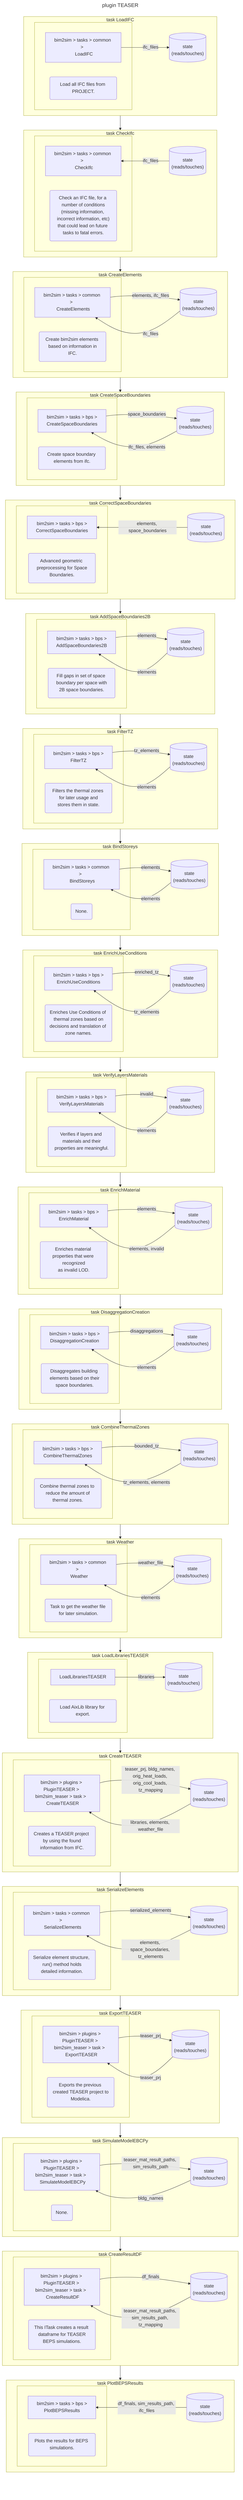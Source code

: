 ---
title: plugin TEASER
---
flowchart TB
    
subgraph taskLoadIFC["task LoadIFC"]
 subgraph "" 

  tLoadIFC["bim2sim > tasks > common >  
 LoadIFC"]
  extLoadIFC(" Load all IFC files from PROJECT. " )
 end

stateLoadIFC[("state
 (reads/touches)")]
    
tLoadIFC -- ifc_files --> stateLoadIFC

end
    
subgraph taskCheckIfc["task CheckIfc"]
 subgraph "" 

  tCheckIfc["bim2sim > tasks > common >  
 CheckIfc"]
  extCheckIfc("  Check an IFC file, for a number of conditions
(missing information, incorrect information, etc)
that could lead on future tasks to fatal errors. " )
 end

stateCheckIfc[("state
 (reads/touches)")]
    
stateCheckIfc -- ifc_files --> tCheckIfc
direction RL
end
    
subgraph taskCreateElements["task CreateElements"]
 subgraph "" 

  tCreateElements["bim2sim > tasks > common >  
 CreateElements"]
  extCreateElements(" Create bim2sim elements based on information in
IFC. " )
 end

stateCreateElements[("state
 (reads/touches)")]
    
stateCreateElements -- ifc_files --> tCreateElements

tCreateElements -- elements, ifc_files --> stateCreateElements

end
    
subgraph taskCreateSpaceBoundaries["task CreateSpaceBoundaries"]
 subgraph "" 

  tCreateSpaceBoundaries["bim2sim > tasks > bps >  
 CreateSpaceBoundaries"]
  extCreateSpaceBoundaries(" Create space boundary elements from ifc. " )
 end

stateCreateSpaceBoundaries[("state
 (reads/touches)")]
    
stateCreateSpaceBoundaries -- ifc_files, elements --> tCreateSpaceBoundaries

tCreateSpaceBoundaries -- space_boundaries --> stateCreateSpaceBoundaries

end
    
subgraph taskCorrectSpaceBoundaries["task CorrectSpaceBoundaries"]
 subgraph "" 

  tCorrectSpaceBoundaries["bim2sim > tasks > bps >  
 CorrectSpaceBoundaries"]
  extCorrectSpaceBoundaries(" Advanced geometric preprocessing for Space
Boundaries. " )
 end

stateCorrectSpaceBoundaries[("state
 (reads/touches)")]
    
stateCorrectSpaceBoundaries -- elements, space_boundaries --> tCorrectSpaceBoundaries
direction RL
end
    
subgraph taskAddSpaceBoundaries2B["task AddSpaceBoundaries2B"]
 subgraph "" 

  tAddSpaceBoundaries2B["bim2sim > tasks > bps >  
 AddSpaceBoundaries2B"]
  extAddSpaceBoundaries2B(" Fill gaps in set of space boundary per space with
2B space boundaries. " )
 end

stateAddSpaceBoundaries2B[("state
 (reads/touches)")]
    
stateAddSpaceBoundaries2B -- elements --> tAddSpaceBoundaries2B

tAddSpaceBoundaries2B -- elements --> stateAddSpaceBoundaries2B

end
    
subgraph taskFilterTZ["task FilterTZ"]
 subgraph "" 

  tFilterTZ["bim2sim > tasks > bps >  
 FilterTZ"]
  extFilterTZ(" Filters the thermal zones for later usage and
stores them in state. " )
 end

stateFilterTZ[("state
 (reads/touches)")]
    
stateFilterTZ -- elements --> tFilterTZ

tFilterTZ -- tz_elements --> stateFilterTZ

end
    
subgraph taskBindStoreys["task BindStoreys"]
 subgraph "" 

  tBindStoreys["bim2sim > tasks > common >  
 BindStoreys"]
  extBindStoreys(" None. " )
 end

stateBindStoreys[("state
 (reads/touches)")]
    
stateBindStoreys -- elements --> tBindStoreys

tBindStoreys -- elements --> stateBindStoreys

end
    
subgraph taskEnrichUseConditions["task EnrichUseConditions"]
 subgraph "" 

  tEnrichUseConditions["bim2sim > tasks > bps >  
 EnrichUseConditions"]
  extEnrichUseConditions(" Enriches Use Conditions of thermal zones based on
decisions and translation of zone names. " )
 end

stateEnrichUseConditions[("state
 (reads/touches)")]
    
stateEnrichUseConditions -- tz_elements --> tEnrichUseConditions

tEnrichUseConditions -- enriched_tz --> stateEnrichUseConditions

end
    
subgraph taskVerifyLayersMaterials["task VerifyLayersMaterials"]
 subgraph "" 

  tVerifyLayersMaterials["bim2sim > tasks > bps >  
 VerifyLayersMaterials"]
  extVerifyLayersMaterials(" Verifies if layers and materials and their
properties are meaningful. " )
 end

stateVerifyLayersMaterials[("state
 (reads/touches)")]
    
stateVerifyLayersMaterials -- elements --> tVerifyLayersMaterials

tVerifyLayersMaterials -- invalid --> stateVerifyLayersMaterials

end
    
subgraph taskEnrichMaterial["task EnrichMaterial"]
 subgraph "" 

  tEnrichMaterial["bim2sim > tasks > bps >  
 EnrichMaterial"]
  extEnrichMaterial(" Enriches material properties that were recognized
as invalid LOD. " )
 end

stateEnrichMaterial[("state
 (reads/touches)")]
    
stateEnrichMaterial -- elements, invalid --> tEnrichMaterial

tEnrichMaterial -- elements --> stateEnrichMaterial

end
    
subgraph taskDisaggregationCreation["task DisaggregationCreation"]
 subgraph "" 

  tDisaggregationCreation["bim2sim > tasks > bps >  
 DisaggregationCreation"]
  extDisaggregationCreation(" Disaggregates building elements based on their
space boundaries. " )
 end

stateDisaggregationCreation[("state
 (reads/touches)")]
    
stateDisaggregationCreation -- elements --> tDisaggregationCreation

tDisaggregationCreation -- disaggregations --> stateDisaggregationCreation

end
    
subgraph taskCombineThermalZones["task CombineThermalZones"]
 subgraph "" 

  tCombineThermalZones["bim2sim > tasks > bps >  
 CombineThermalZones"]
  extCombineThermalZones(" Combine thermal zones to reduce the amount of
thermal zones. " )
 end

stateCombineThermalZones[("state
 (reads/touches)")]
    
stateCombineThermalZones -- tz_elements, elements --> tCombineThermalZones

tCombineThermalZones -- bounded_tz --> stateCombineThermalZones

end
    
subgraph taskWeather["task Weather"]
 subgraph "" 

  tWeather["bim2sim > tasks > common >  
 Weather"]
  extWeather(" Task to get the weather file for later simulation. " )
 end

stateWeather[("state
 (reads/touches)")]
    
stateWeather -- elements --> tWeather

tWeather -- weather_file --> stateWeather

end
    
subgraph taskLoadLibrariesTEASER["task LoadLibrariesTEASER"]
 subgraph "" 

  tLoadLibrariesTEASER[" 
 LoadLibrariesTEASER"]
  extLoadLibrariesTEASER(" Load AixLib library for export. " )
 end

stateLoadLibrariesTEASER[("state
 (reads/touches)")]
    
tLoadLibrariesTEASER -- libraries --> stateLoadLibrariesTEASER

end
    
subgraph taskCreateTEASER["task CreateTEASER"]
 subgraph "" 

  tCreateTEASER["bim2sim > plugins > PluginTEASER > 
bim2sim_teaser > task >  
 CreateTEASER"]
  extCreateTEASER(" Creates a TEASER project by using the found
information from IFC. " )
 end

stateCreateTEASER[("state
 (reads/touches)")]
    
stateCreateTEASER -- libraries, elements, weather_file --> tCreateTEASER

tCreateTEASER -- teaser_prj, bldg_names, orig_heat_loads, orig_cool_loads, tz_mapping --> stateCreateTEASER

end
    
subgraph taskSerializeElements["task SerializeElements"]
 subgraph "" 

  tSerializeElements["bim2sim > tasks > common >  
 SerializeElements"]
  extSerializeElements(" Serialize element structure, run() method holds
detailed information. " )
 end

stateSerializeElements[("state
 (reads/touches)")]
    
stateSerializeElements -- elements, space_boundaries, tz_elements --> tSerializeElements

tSerializeElements -- serialized_elements --> stateSerializeElements

end
    
subgraph taskExportTEASER["task ExportTEASER"]
 subgraph "" 

  tExportTEASER["bim2sim > plugins > PluginTEASER > 
bim2sim_teaser > task >  
 ExportTEASER"]
  extExportTEASER(" Exports the previous created TEASER project to
Modelica. " )
 end

stateExportTEASER[("state
 (reads/touches)")]
    
stateExportTEASER -- teaser_prj --> tExportTEASER

tExportTEASER -- teaser_prj --> stateExportTEASER

end
    
subgraph taskSimulateModelEBCPy["task SimulateModelEBCPy"]
 subgraph "" 

  tSimulateModelEBCPy["bim2sim > plugins > PluginTEASER > 
bim2sim_teaser > task >  
 SimulateModelEBCPy"]
  extSimulateModelEBCPy(" None. " )
 end

stateSimulateModelEBCPy[("state
 (reads/touches)")]
    
stateSimulateModelEBCPy -- bldg_names --> tSimulateModelEBCPy

tSimulateModelEBCPy -- teaser_mat_result_paths, sim_results_path --> stateSimulateModelEBCPy

end
    
subgraph taskCreateResultDF["task CreateResultDF"]
 subgraph "" 

  tCreateResultDF["bim2sim > plugins > PluginTEASER > 
bim2sim_teaser > task >  
 CreateResultDF"]
  extCreateResultDF(" This ITask creates a result dataframe for TEASER
BEPS simulations. " )
 end

stateCreateResultDF[("state
 (reads/touches)")]
    
stateCreateResultDF -- teaser_mat_result_paths, sim_results_path, tz_mapping --> tCreateResultDF

tCreateResultDF -- df_finals --> stateCreateResultDF

end
    
subgraph taskPlotBEPSResults["task PlotBEPSResults"]
 subgraph "" 

  tPlotBEPSResults["bim2sim > tasks > bps >  
 PlotBEPSResults"]
  extPlotBEPSResults(" Plots the results for BEPS simulations. " )
 end

statePlotBEPSResults[("state
 (reads/touches)")]
    
statePlotBEPSResults -- df_finals, sim_results_path, ifc_files --> tPlotBEPSResults
direction RL
end
    taskLoadIFC --> taskCheckIfc 
taskCheckIfc --> taskCreateElements 
taskCreateElements --> taskCreateSpaceBoundaries 
taskCreateSpaceBoundaries --> taskCorrectSpaceBoundaries 
taskCorrectSpaceBoundaries --> taskAddSpaceBoundaries2B 
taskAddSpaceBoundaries2B --> taskFilterTZ 
taskFilterTZ --> taskBindStoreys 
taskBindStoreys --> taskEnrichUseConditions 
taskEnrichUseConditions --> taskVerifyLayersMaterials 
taskVerifyLayersMaterials --> taskEnrichMaterial 
taskEnrichMaterial --> taskDisaggregationCreation 
taskDisaggregationCreation --> taskCombineThermalZones 
taskCombineThermalZones --> taskWeather 
taskWeather --> taskLoadLibrariesTEASER 
taskLoadLibrariesTEASER --> taskCreateTEASER 
taskCreateTEASER --> taskSerializeElements 
taskSerializeElements --> taskExportTEASER 
taskExportTEASER --> taskSimulateModelEBCPy 
taskSimulateModelEBCPy --> taskCreateResultDF 
taskCreateResultDF --> taskPlotBEPSResults